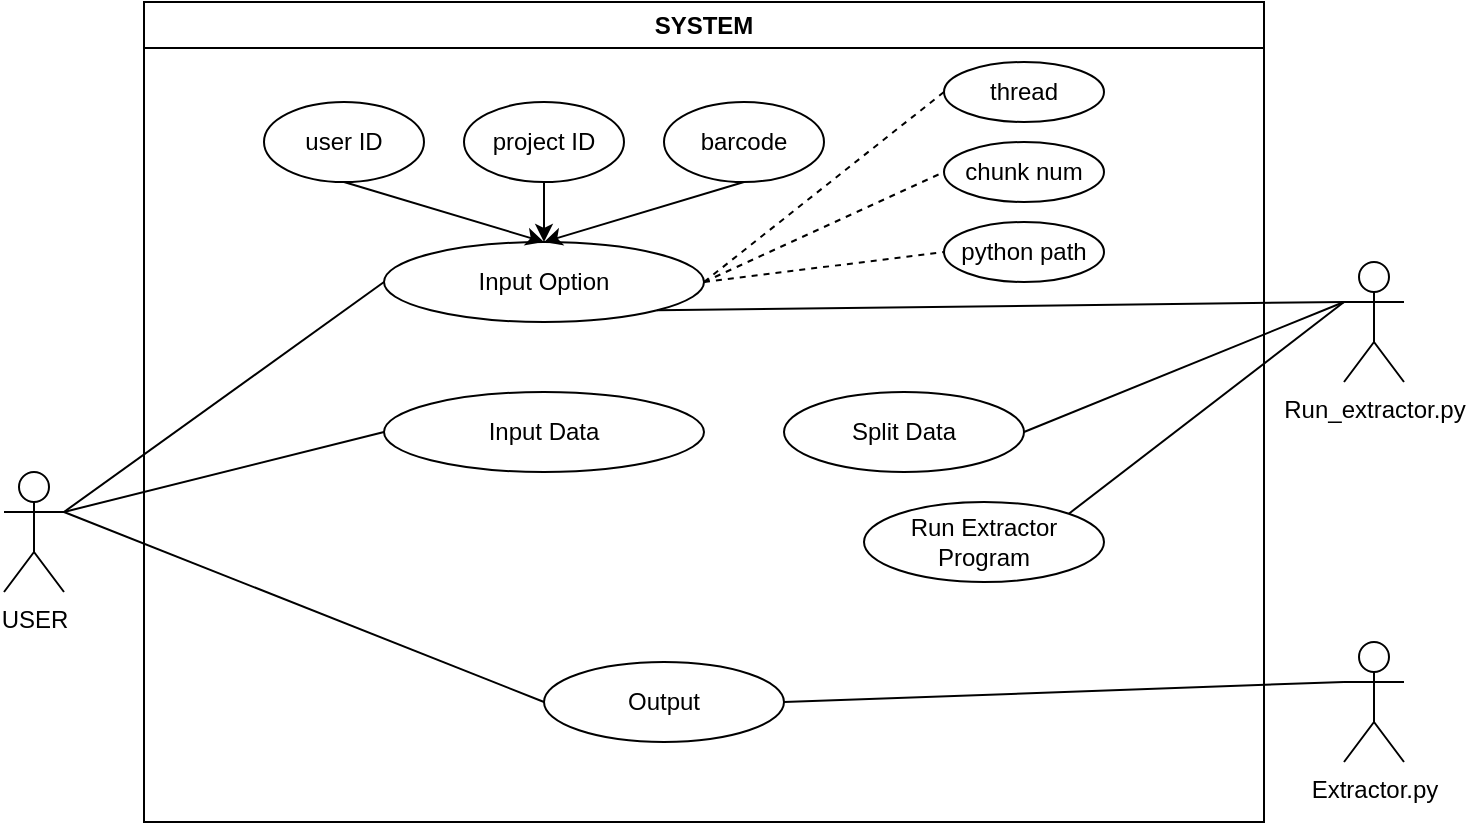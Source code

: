 <mxfile version="20.7.4" type="device"><diagram id="QCorp1BSOws6BVc48S7F" name="페이지-1"><mxGraphModel dx="1195" dy="637" grid="1" gridSize="10" guides="1" tooltips="1" connect="1" arrows="1" fold="1" page="1" pageScale="1" pageWidth="827" pageHeight="1169" math="0" shadow="0"><root><mxCell id="0"/><mxCell id="1" parent="0"/><mxCell id="LtljO5fkiW6xZ9LREaN3-1" value="SYSTEM" style="swimlane;whiteSpace=wrap;html=1;" vertex="1" parent="1"><mxGeometry x="120" y="190" width="560" height="410" as="geometry"/></mxCell><mxCell id="LtljO5fkiW6xZ9LREaN3-11" value="Input Data" style="ellipse;whiteSpace=wrap;html=1;" vertex="1" parent="LtljO5fkiW6xZ9LREaN3-1"><mxGeometry x="120" y="195" width="160" height="40" as="geometry"/></mxCell><mxCell id="LtljO5fkiW6xZ9LREaN3-14" value="user ID" style="ellipse;whiteSpace=wrap;html=1;" vertex="1" parent="LtljO5fkiW6xZ9LREaN3-1"><mxGeometry x="60" y="50" width="80" height="40" as="geometry"/></mxCell><mxCell id="LtljO5fkiW6xZ9LREaN3-13" value="project ID" style="ellipse;whiteSpace=wrap;html=1;" vertex="1" parent="LtljO5fkiW6xZ9LREaN3-1"><mxGeometry x="160" y="50" width="80" height="40" as="geometry"/></mxCell><mxCell id="LtljO5fkiW6xZ9LREaN3-12" value="barcode" style="ellipse;whiteSpace=wrap;html=1;" vertex="1" parent="LtljO5fkiW6xZ9LREaN3-1"><mxGeometry x="260" y="50" width="80" height="40" as="geometry"/></mxCell><mxCell id="LtljO5fkiW6xZ9LREaN3-19" value="Input Option" style="ellipse;whiteSpace=wrap;html=1;" vertex="1" parent="LtljO5fkiW6xZ9LREaN3-1"><mxGeometry x="120" y="120" width="160" height="40" as="geometry"/></mxCell><mxCell id="LtljO5fkiW6xZ9LREaN3-21" value="" style="endArrow=none;html=1;rounded=0;exitX=1;exitY=0.333;exitDx=0;exitDy=0;exitPerimeter=0;" edge="1" parent="LtljO5fkiW6xZ9LREaN3-1" source="LtljO5fkiW6xZ9LREaN3-5"><mxGeometry width="50" height="50" relative="1" as="geometry"><mxPoint x="70" y="190" as="sourcePoint"/><mxPoint x="120" y="140" as="targetPoint"/></mxGeometry></mxCell><mxCell id="LtljO5fkiW6xZ9LREaN3-24" value="" style="endArrow=classic;html=1;rounded=0;exitX=0.5;exitY=1;exitDx=0;exitDy=0;entryX=0.5;entryY=0;entryDx=0;entryDy=0;" edge="1" parent="LtljO5fkiW6xZ9LREaN3-1" source="LtljO5fkiW6xZ9LREaN3-14" target="LtljO5fkiW6xZ9LREaN3-19"><mxGeometry width="50" height="50" relative="1" as="geometry"><mxPoint x="260" y="300" as="sourcePoint"/><mxPoint x="310" y="250" as="targetPoint"/></mxGeometry></mxCell><mxCell id="LtljO5fkiW6xZ9LREaN3-26" value="" style="endArrow=classic;html=1;rounded=0;exitX=0.5;exitY=1;exitDx=0;exitDy=0;entryX=0.5;entryY=0;entryDx=0;entryDy=0;" edge="1" parent="LtljO5fkiW6xZ9LREaN3-1" source="LtljO5fkiW6xZ9LREaN3-13" target="LtljO5fkiW6xZ9LREaN3-19"><mxGeometry width="50" height="50" relative="1" as="geometry"><mxPoint x="260" y="290" as="sourcePoint"/><mxPoint x="310" y="240" as="targetPoint"/></mxGeometry></mxCell><mxCell id="LtljO5fkiW6xZ9LREaN3-25" value="" style="endArrow=classic;html=1;rounded=0;exitX=0.5;exitY=1;exitDx=0;exitDy=0;entryX=0.5;entryY=0;entryDx=0;entryDy=0;" edge="1" parent="LtljO5fkiW6xZ9LREaN3-1" source="LtljO5fkiW6xZ9LREaN3-12" target="LtljO5fkiW6xZ9LREaN3-19"><mxGeometry width="50" height="50" relative="1" as="geometry"><mxPoint x="260" y="290" as="sourcePoint"/><mxPoint x="310" y="240" as="targetPoint"/></mxGeometry></mxCell><mxCell id="LtljO5fkiW6xZ9LREaN3-30" value="thread" style="ellipse;whiteSpace=wrap;html=1;" vertex="1" parent="LtljO5fkiW6xZ9LREaN3-1"><mxGeometry x="400" y="30" width="80" height="30" as="geometry"/></mxCell><mxCell id="LtljO5fkiW6xZ9LREaN3-29" value="chunk num" style="ellipse;whiteSpace=wrap;html=1;" vertex="1" parent="LtljO5fkiW6xZ9LREaN3-1"><mxGeometry x="400" y="70" width="80" height="30" as="geometry"/></mxCell><mxCell id="LtljO5fkiW6xZ9LREaN3-31" value="python path" style="ellipse;whiteSpace=wrap;html=1;" vertex="1" parent="LtljO5fkiW6xZ9LREaN3-1"><mxGeometry x="400" y="110" width="80" height="30" as="geometry"/></mxCell><mxCell id="LtljO5fkiW6xZ9LREaN3-33" value="" style="endArrow=none;dashed=1;html=1;rounded=0;exitX=1;exitY=0.5;exitDx=0;exitDy=0;entryX=0;entryY=0.5;entryDx=0;entryDy=0;" edge="1" parent="LtljO5fkiW6xZ9LREaN3-1" source="LtljO5fkiW6xZ9LREaN3-19" target="LtljO5fkiW6xZ9LREaN3-30"><mxGeometry width="50" height="50" relative="1" as="geometry"><mxPoint x="260" y="290" as="sourcePoint"/><mxPoint x="310" y="240" as="targetPoint"/></mxGeometry></mxCell><mxCell id="LtljO5fkiW6xZ9LREaN3-35" value="" style="endArrow=none;dashed=1;html=1;rounded=0;exitX=1;exitY=0.5;exitDx=0;exitDy=0;entryX=0;entryY=0.5;entryDx=0;entryDy=0;" edge="1" parent="LtljO5fkiW6xZ9LREaN3-1" source="LtljO5fkiW6xZ9LREaN3-19" target="LtljO5fkiW6xZ9LREaN3-31"><mxGeometry width="50" height="50" relative="1" as="geometry"><mxPoint x="300" y="160.0" as="sourcePoint"/><mxPoint x="420" y="85.0" as="targetPoint"/></mxGeometry></mxCell><mxCell id="LtljO5fkiW6xZ9LREaN3-34" value="" style="endArrow=none;dashed=1;html=1;rounded=0;exitX=1;exitY=0.5;exitDx=0;exitDy=0;entryX=0;entryY=0.5;entryDx=0;entryDy=0;" edge="1" parent="LtljO5fkiW6xZ9LREaN3-1" source="LtljO5fkiW6xZ9LREaN3-19" target="LtljO5fkiW6xZ9LREaN3-29"><mxGeometry width="50" height="50" relative="1" as="geometry"><mxPoint x="290" y="150.0" as="sourcePoint"/><mxPoint x="410" y="75.0" as="targetPoint"/></mxGeometry></mxCell><mxCell id="LtljO5fkiW6xZ9LREaN3-41" value="Split Data" style="ellipse;whiteSpace=wrap;html=1;" vertex="1" parent="LtljO5fkiW6xZ9LREaN3-1"><mxGeometry x="320" y="195" width="120" height="40" as="geometry"/></mxCell><mxCell id="LtljO5fkiW6xZ9LREaN3-43" value="Output" style="ellipse;whiteSpace=wrap;html=1;" vertex="1" parent="LtljO5fkiW6xZ9LREaN3-1"><mxGeometry x="200" y="330" width="120" height="40" as="geometry"/></mxCell><mxCell id="LtljO5fkiW6xZ9LREaN3-44" value="Run Extractor Program" style="ellipse;whiteSpace=wrap;html=1;" vertex="1" parent="LtljO5fkiW6xZ9LREaN3-1"><mxGeometry x="360" y="250" width="120" height="40" as="geometry"/></mxCell><mxCell id="LtljO5fkiW6xZ9LREaN3-4" value="Extractor.py" style="shape=umlActor;verticalLabelPosition=bottom;verticalAlign=top;html=1;outlineConnect=0;" vertex="1" parent="1"><mxGeometry x="720" y="510" width="30" height="60" as="geometry"/></mxCell><mxCell id="LtljO5fkiW6xZ9LREaN3-5" value="USER" style="shape=umlActor;verticalLabelPosition=bottom;verticalAlign=top;html=1;outlineConnect=0;" vertex="1" parent="1"><mxGeometry x="50" y="425" width="30" height="60" as="geometry"/></mxCell><mxCell id="LtljO5fkiW6xZ9LREaN3-22" value="" style="endArrow=none;html=1;rounded=0;exitX=1;exitY=0.333;exitDx=0;exitDy=0;exitPerimeter=0;entryX=0;entryY=0.5;entryDx=0;entryDy=0;" edge="1" parent="1" source="LtljO5fkiW6xZ9LREaN3-5" target="LtljO5fkiW6xZ9LREaN3-11"><mxGeometry width="50" height="50" relative="1" as="geometry"><mxPoint x="380" y="490" as="sourcePoint"/><mxPoint x="430" y="440" as="targetPoint"/></mxGeometry></mxCell><mxCell id="LtljO5fkiW6xZ9LREaN3-36" value="" style="endArrow=none;html=1;rounded=0;entryX=0;entryY=0.333;entryDx=0;entryDy=0;entryPerimeter=0;exitX=1;exitY=0.5;exitDx=0;exitDy=0;" edge="1" parent="1" source="LtljO5fkiW6xZ9LREaN3-43" target="LtljO5fkiW6xZ9LREaN3-4"><mxGeometry width="50" height="50" relative="1" as="geometry"><mxPoint x="570" y="540" as="sourcePoint"/><mxPoint x="430" y="430" as="targetPoint"/></mxGeometry></mxCell><mxCell id="LtljO5fkiW6xZ9LREaN3-37" value="Run_extractor.py" style="shape=umlActor;verticalLabelPosition=bottom;verticalAlign=top;html=1;outlineConnect=0;" vertex="1" parent="1"><mxGeometry x="720" y="320" width="30" height="60" as="geometry"/></mxCell><mxCell id="LtljO5fkiW6xZ9LREaN3-38" value="" style="endArrow=none;html=1;rounded=0;exitX=1;exitY=1;exitDx=0;exitDy=0;entryX=0;entryY=0.333;entryDx=0;entryDy=0;entryPerimeter=0;" edge="1" parent="1" source="LtljO5fkiW6xZ9LREaN3-19" target="LtljO5fkiW6xZ9LREaN3-37"><mxGeometry width="50" height="50" relative="1" as="geometry"><mxPoint x="380" y="480" as="sourcePoint"/><mxPoint x="430" y="430" as="targetPoint"/></mxGeometry></mxCell><mxCell id="LtljO5fkiW6xZ9LREaN3-42" value="" style="endArrow=none;html=1;rounded=0;exitX=1;exitY=0.5;exitDx=0;exitDy=0;entryX=0;entryY=0.333;entryDx=0;entryDy=0;entryPerimeter=0;" edge="1" parent="1" source="LtljO5fkiW6xZ9LREaN3-41" target="LtljO5fkiW6xZ9LREaN3-37"><mxGeometry width="50" height="50" relative="1" as="geometry"><mxPoint x="290" y="480" as="sourcePoint"/><mxPoint x="340" y="430" as="targetPoint"/></mxGeometry></mxCell><mxCell id="LtljO5fkiW6xZ9LREaN3-45" value="" style="endArrow=none;html=1;rounded=0;exitX=1;exitY=0;exitDx=0;exitDy=0;" edge="1" parent="1" source="LtljO5fkiW6xZ9LREaN3-44"><mxGeometry width="50" height="50" relative="1" as="geometry"><mxPoint x="290" y="480" as="sourcePoint"/><mxPoint x="720" y="340" as="targetPoint"/></mxGeometry></mxCell><mxCell id="LtljO5fkiW6xZ9LREaN3-47" value="" style="endArrow=none;html=1;rounded=0;exitX=0;exitY=0.5;exitDx=0;exitDy=0;entryX=1;entryY=0.333;entryDx=0;entryDy=0;entryPerimeter=0;" edge="1" parent="1" source="LtljO5fkiW6xZ9LREaN3-43" target="LtljO5fkiW6xZ9LREaN3-5"><mxGeometry width="50" height="50" relative="1" as="geometry"><mxPoint x="290" y="480" as="sourcePoint"/><mxPoint x="340" y="430" as="targetPoint"/></mxGeometry></mxCell></root></mxGraphModel></diagram></mxfile>